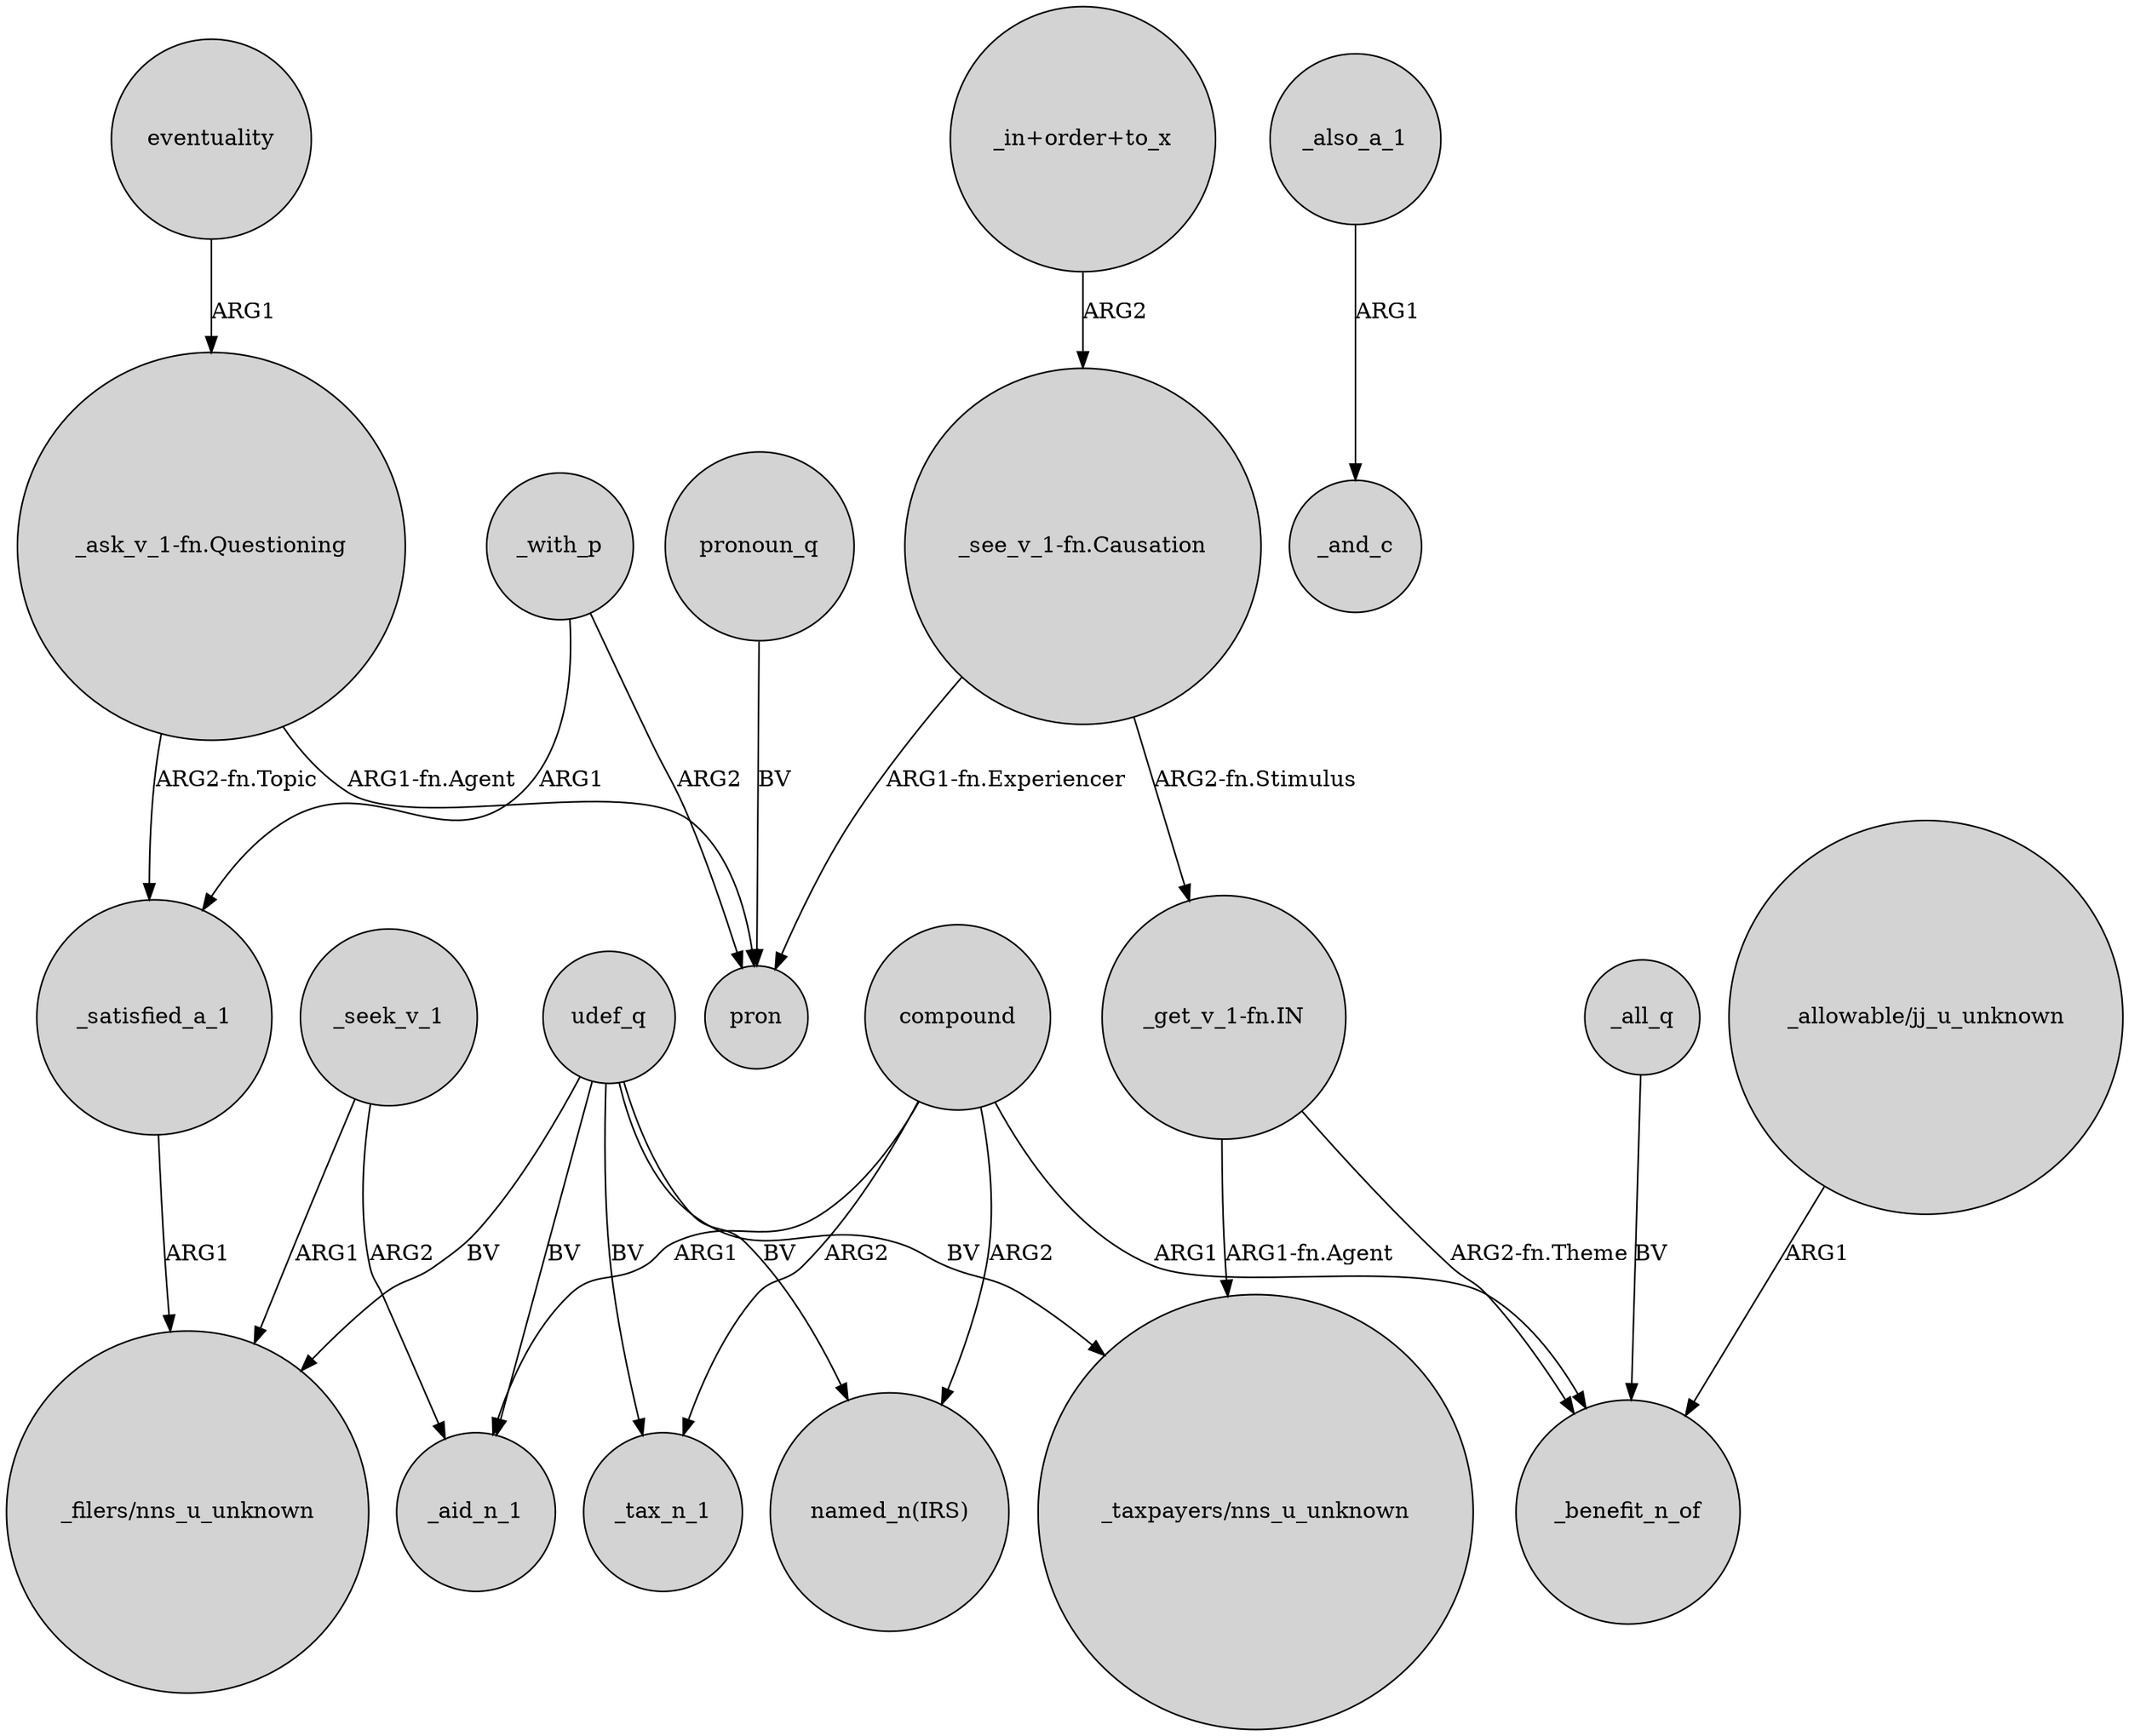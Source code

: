 digraph {
	node [shape=circle style=filled]
	"_get_v_1-fn.IN" -> "_taxpayers/nns_u_unknown" [label="ARG1-fn.Agent"]
	_seek_v_1 -> _aid_n_1 [label=ARG2]
	_satisfied_a_1 -> "_filers/nns_u_unknown" [label=ARG1]
	_seek_v_1 -> "_filers/nns_u_unknown" [label=ARG1]
	eventuality -> "_ask_v_1-fn.Questioning" [label=ARG1]
	_with_p -> _satisfied_a_1 [label=ARG1]
	"_get_v_1-fn.IN" -> _benefit_n_of [label="ARG2-fn.Theme"]
	"_see_v_1-fn.Causation" -> "_get_v_1-fn.IN" [label="ARG2-fn.Stimulus"]
	compound -> _aid_n_1 [label=ARG1]
	udef_q -> _tax_n_1 [label=BV]
	pronoun_q -> pron [label=BV]
	_all_q -> _benefit_n_of [label=BV]
	"_ask_v_1-fn.Questioning" -> pron [label="ARG1-fn.Agent"]
	"_ask_v_1-fn.Questioning" -> _satisfied_a_1 [label="ARG2-fn.Topic"]
	udef_q -> "_taxpayers/nns_u_unknown" [label=BV]
	compound -> _benefit_n_of [label=ARG1]
	compound -> "named_n(IRS)" [label=ARG2]
	_also_a_1 -> _and_c [label=ARG1]
	udef_q -> _aid_n_1 [label=BV]
	"_allowable/jj_u_unknown" -> _benefit_n_of [label=ARG1]
	udef_q -> "named_n(IRS)" [label=BV]
	udef_q -> "_filers/nns_u_unknown" [label=BV]
	compound -> _tax_n_1 [label=ARG2]
	_with_p -> pron [label=ARG2]
	"_see_v_1-fn.Causation" -> pron [label="ARG1-fn.Experiencer"]
	"_in+order+to_x" -> "_see_v_1-fn.Causation" [label=ARG2]
}
